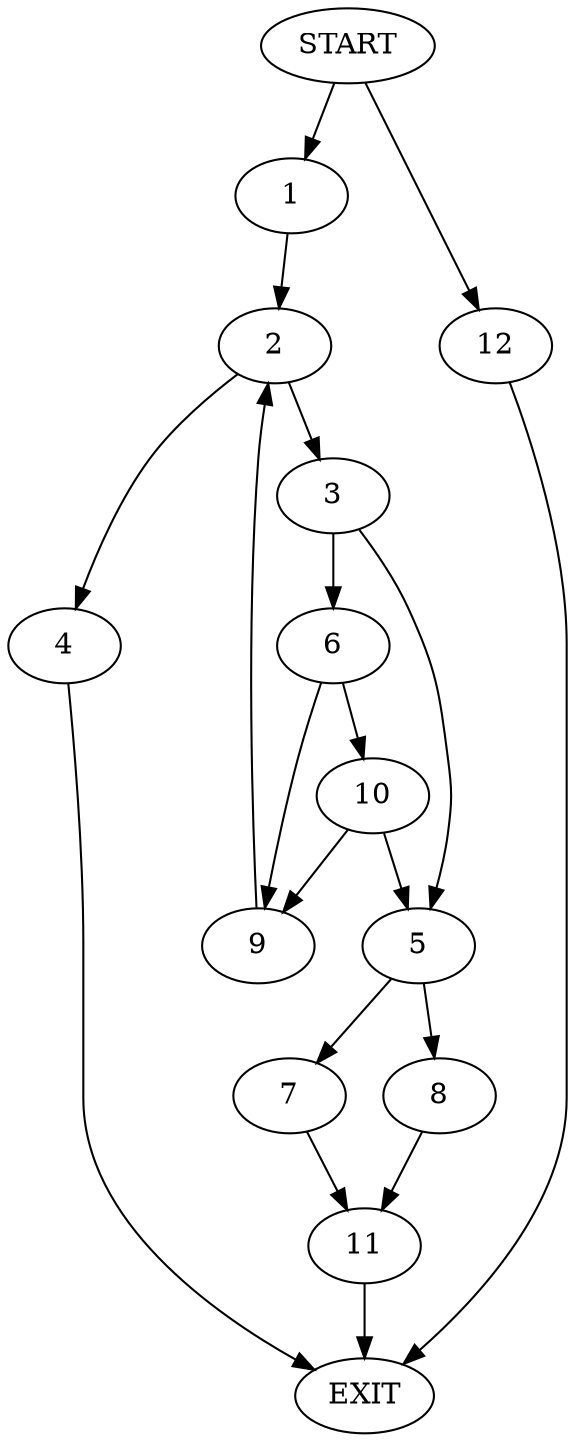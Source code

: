 digraph {
0 [label="START"]
13 [label="EXIT"]
0 -> 1
1 -> 2
2 -> 3
2 -> 4
4 -> 13
3 -> 5
3 -> 6
5 -> 7
5 -> 8
6 -> 9
6 -> 10
10 -> 5
10 -> 9
9 -> 2
8 -> 11
7 -> 11
11 -> 13
0 -> 12
12 -> 13
}
